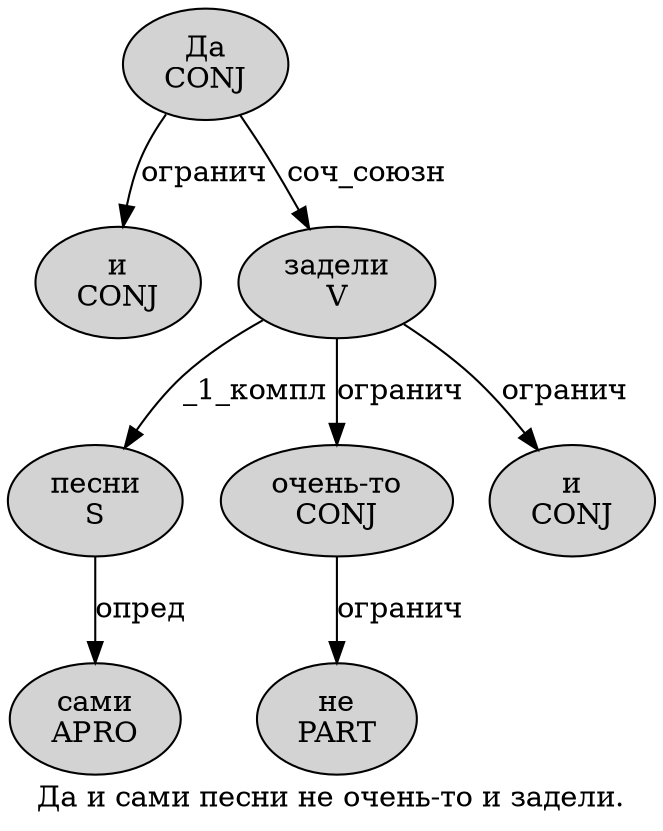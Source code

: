 digraph SENTENCE_1632 {
	graph [label="Да и сами песни не очень-то и задели."]
	node [style=filled]
		0 [label="Да
CONJ" color="" fillcolor=lightgray penwidth=1 shape=ellipse]
		1 [label="и
CONJ" color="" fillcolor=lightgray penwidth=1 shape=ellipse]
		2 [label="сами
APRO" color="" fillcolor=lightgray penwidth=1 shape=ellipse]
		3 [label="песни
S" color="" fillcolor=lightgray penwidth=1 shape=ellipse]
		4 [label="не
PART" color="" fillcolor=lightgray penwidth=1 shape=ellipse]
		5 [label="очень-то
CONJ" color="" fillcolor=lightgray penwidth=1 shape=ellipse]
		6 [label="и
CONJ" color="" fillcolor=lightgray penwidth=1 shape=ellipse]
		7 [label="задели
V" color="" fillcolor=lightgray penwidth=1 shape=ellipse]
			7 -> 3 [label="_1_компл"]
			7 -> 5 [label="огранич"]
			7 -> 6 [label="огранич"]
			0 -> 1 [label="огранич"]
			0 -> 7 [label="соч_союзн"]
			3 -> 2 [label="опред"]
			5 -> 4 [label="огранич"]
}